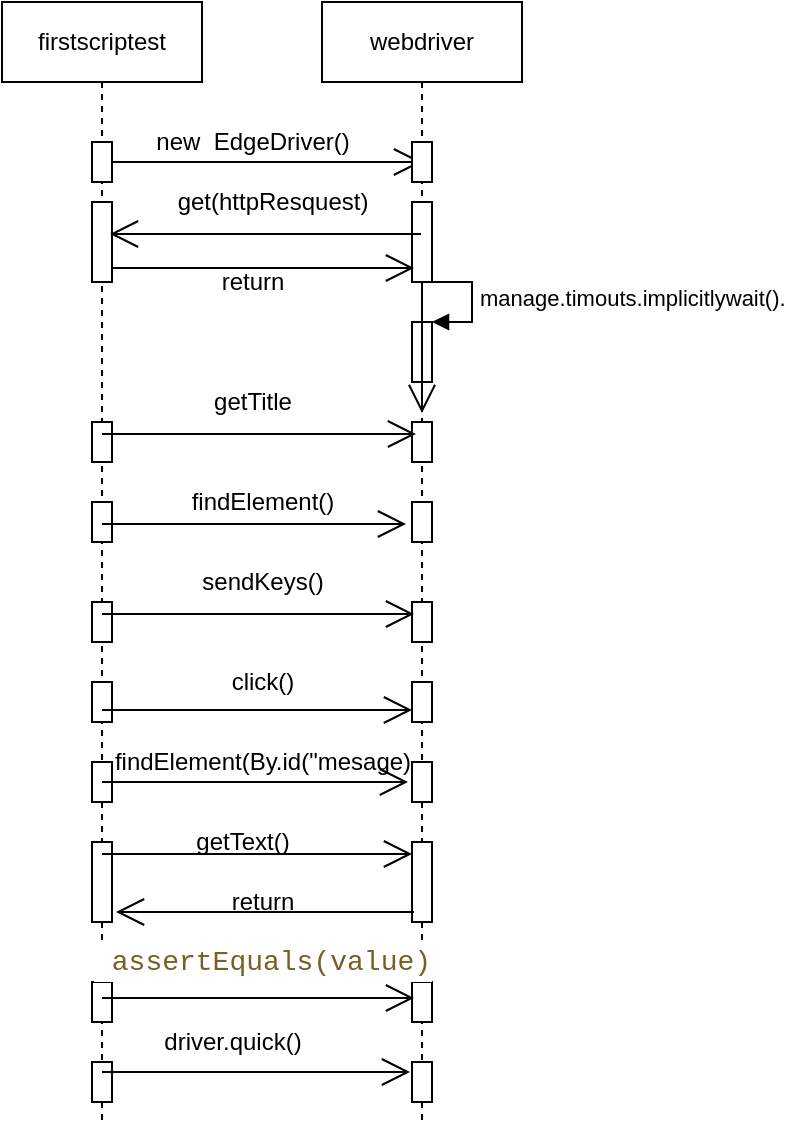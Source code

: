 <mxfile version="13.9.9" type="device" pages="4"><diagram id="E6T7-AyyVqATTH_eDgU2" name="Page-2"><mxGraphModel dx="1092" dy="534" grid="1" gridSize="10" guides="1" tooltips="1" connect="1" arrows="1" fold="1" page="1" pageScale="1" pageWidth="850" pageHeight="1100" math="0" shadow="0"><root><mxCell id="i8HCk7dz8yYNNvn3DBoN-0"/><mxCell id="i8HCk7dz8yYNNvn3DBoN-1" parent="i8HCk7dz8yYNNvn3DBoN-0"/><mxCell id="i8HCk7dz8yYNNvn3DBoN-3" value="firstscriptest" style="shape=umlLifeline;perimeter=lifelinePerimeter;whiteSpace=wrap;html=1;container=1;collapsible=0;recursiveResize=0;outlineConnect=0;" parent="i8HCk7dz8yYNNvn3DBoN-1" vertex="1"><mxGeometry x="40" y="80" width="100" height="560" as="geometry"/></mxCell><mxCell id="i8HCk7dz8yYNNvn3DBoN-5" value="" style="endArrow=open;endFill=1;endSize=12;html=1;" parent="i8HCk7dz8yYNNvn3DBoN-3" source="i8HCk7dz8yYNNvn3DBoN-11" edge="1"><mxGeometry width="160" relative="1" as="geometry"><mxPoint x="50" y="80" as="sourcePoint"/><mxPoint x="210" y="80" as="targetPoint"/></mxGeometry></mxCell><mxCell id="i8HCk7dz8yYNNvn3DBoN-8" value="" style="html=1;points=[];perimeter=orthogonalPerimeter;" parent="i8HCk7dz8yYNNvn3DBoN-3" vertex="1"><mxGeometry x="45" y="100" width="10" height="40" as="geometry"/></mxCell><mxCell id="i8HCk7dz8yYNNvn3DBoN-11" value="" style="html=1;points=[];perimeter=orthogonalPerimeter;" parent="i8HCk7dz8yYNNvn3DBoN-3" vertex="1"><mxGeometry x="45" y="70" width="10" height="20" as="geometry"/></mxCell><mxCell id="i8HCk7dz8yYNNvn3DBoN-16" value="" style="html=1;points=[];perimeter=orthogonalPerimeter;" parent="i8HCk7dz8yYNNvn3DBoN-3" vertex="1"><mxGeometry x="45" y="210" width="10" height="20" as="geometry"/></mxCell><mxCell id="i8HCk7dz8yYNNvn3DBoN-24" value="" style="html=1;points=[];perimeter=orthogonalPerimeter;" parent="i8HCk7dz8yYNNvn3DBoN-3" vertex="1"><mxGeometry x="45" y="250" width="10" height="20" as="geometry"/></mxCell><mxCell id="i8HCk7dz8yYNNvn3DBoN-27" value="" style="html=1;points=[];perimeter=orthogonalPerimeter;" parent="i8HCk7dz8yYNNvn3DBoN-3" vertex="1"><mxGeometry x="45" y="300" width="10" height="20" as="geometry"/></mxCell><mxCell id="i8HCk7dz8yYNNvn3DBoN-32" value="" style="html=1;points=[];perimeter=orthogonalPerimeter;" parent="i8HCk7dz8yYNNvn3DBoN-3" vertex="1"><mxGeometry x="45" y="340" width="10" height="20" as="geometry"/></mxCell><mxCell id="i8HCk7dz8yYNNvn3DBoN-34" value="" style="html=1;points=[];perimeter=orthogonalPerimeter;" parent="i8HCk7dz8yYNNvn3DBoN-3" vertex="1"><mxGeometry x="45" y="380" width="10" height="20" as="geometry"/></mxCell><mxCell id="i8HCk7dz8yYNNvn3DBoN-40" value="" style="html=1;points=[];perimeter=orthogonalPerimeter;" parent="i8HCk7dz8yYNNvn3DBoN-3" vertex="1"><mxGeometry x="45" y="420" width="10" height="40" as="geometry"/></mxCell><mxCell id="i8HCk7dz8yYNNvn3DBoN-42" value="" style="html=1;points=[];perimeter=orthogonalPerimeter;" parent="i8HCk7dz8yYNNvn3DBoN-3" vertex="1"><mxGeometry x="45" y="490" width="10" height="20" as="geometry"/></mxCell><mxCell id="i8HCk7dz8yYNNvn3DBoN-44" value="" style="html=1;points=[];perimeter=orthogonalPerimeter;" parent="i8HCk7dz8yYNNvn3DBoN-3" vertex="1"><mxGeometry x="45" y="530" width="10" height="20" as="geometry"/></mxCell><mxCell id="i8HCk7dz8yYNNvn3DBoN-4" value="webdriver" style="shape=umlLifeline;perimeter=lifelinePerimeter;whiteSpace=wrap;html=1;container=1;collapsible=0;recursiveResize=0;outlineConnect=0;" parent="i8HCk7dz8yYNNvn3DBoN-1" vertex="1"><mxGeometry x="200" y="80" width="100" height="560" as="geometry"/></mxCell><mxCell id="i8HCk7dz8yYNNvn3DBoN-17" value="" style="html=1;points=[];perimeter=orthogonalPerimeter;" parent="i8HCk7dz8yYNNvn3DBoN-4" vertex="1"><mxGeometry x="45" y="210" width="10" height="20" as="geometry"/></mxCell><mxCell id="i8HCk7dz8yYNNvn3DBoN-20" value="" style="html=1;points=[];perimeter=orthogonalPerimeter;" parent="i8HCk7dz8yYNNvn3DBoN-4" vertex="1"><mxGeometry x="45" y="70" width="10" height="20" as="geometry"/></mxCell><mxCell id="i8HCk7dz8yYNNvn3DBoN-21" value="" style="html=1;points=[];perimeter=orthogonalPerimeter;" parent="i8HCk7dz8yYNNvn3DBoN-4" vertex="1"><mxGeometry x="45" y="160" width="10" height="30" as="geometry"/></mxCell><mxCell id="i8HCk7dz8yYNNvn3DBoN-22" value="manage.timouts.implicitlywait()." style="edgeStyle=orthogonalEdgeStyle;html=1;align=left;spacingLeft=2;endArrow=block;rounded=0;entryX=1;entryY=0;" parent="i8HCk7dz8yYNNvn3DBoN-4" target="i8HCk7dz8yYNNvn3DBoN-21" edge="1"><mxGeometry relative="1" as="geometry"><mxPoint x="50" y="140" as="sourcePoint"/><Array as="points"><mxPoint x="75" y="140"/></Array></mxGeometry></mxCell><mxCell id="i8HCk7dz8yYNNvn3DBoN-23" value="" style="html=1;points=[];perimeter=orthogonalPerimeter;" parent="i8HCk7dz8yYNNvn3DBoN-4" vertex="1"><mxGeometry x="45" y="250" width="10" height="20" as="geometry"/></mxCell><mxCell id="i8HCk7dz8yYNNvn3DBoN-29" value="" style="html=1;points=[];perimeter=orthogonalPerimeter;" parent="i8HCk7dz8yYNNvn3DBoN-4" vertex="1"><mxGeometry x="45" y="300" width="10" height="20" as="geometry"/></mxCell><mxCell id="i8HCk7dz8yYNNvn3DBoN-33" value="" style="html=1;points=[];perimeter=orthogonalPerimeter;" parent="i8HCk7dz8yYNNvn3DBoN-4" vertex="1"><mxGeometry x="45" y="340" width="10" height="20" as="geometry"/></mxCell><mxCell id="i8HCk7dz8yYNNvn3DBoN-35" value="" style="html=1;points=[];perimeter=orthogonalPerimeter;" parent="i8HCk7dz8yYNNvn3DBoN-4" vertex="1"><mxGeometry x="45" y="380" width="10" height="20" as="geometry"/></mxCell><mxCell id="i8HCk7dz8yYNNvn3DBoN-41" value="" style="html=1;points=[];perimeter=orthogonalPerimeter;" parent="i8HCk7dz8yYNNvn3DBoN-4" vertex="1"><mxGeometry x="45" y="420" width="10" height="40" as="geometry"/></mxCell><mxCell id="i8HCk7dz8yYNNvn3DBoN-43" value="" style="html=1;points=[];perimeter=orthogonalPerimeter;" parent="i8HCk7dz8yYNNvn3DBoN-4" vertex="1"><mxGeometry x="45" y="490" width="10" height="20" as="geometry"/></mxCell><mxCell id="i8HCk7dz8yYNNvn3DBoN-45" value="" style="html=1;points=[];perimeter=orthogonalPerimeter;" parent="i8HCk7dz8yYNNvn3DBoN-4" vertex="1"><mxGeometry x="45" y="530" width="10" height="20" as="geometry"/></mxCell><mxCell id="i8HCk7dz8yYNNvn3DBoN-6" value="new&amp;nbsp; EdgeDriver()" style="text;html=1;align=center;verticalAlign=middle;resizable=0;points=[];autosize=1;" parent="i8HCk7dz8yYNNvn3DBoN-1" vertex="1"><mxGeometry x="110" y="140" width="110" height="20" as="geometry"/></mxCell><mxCell id="i8HCk7dz8yYNNvn3DBoN-9" value="" style="endArrow=open;endFill=1;endSize=12;html=1;entryX=0.5;entryY=0.367;entryDx=0;entryDy=0;entryPerimeter=0;" parent="i8HCk7dz8yYNNvn3DBoN-1" source="i8HCk7dz8yYNNvn3DBoN-7" target="i8HCk7dz8yYNNvn3DBoN-4" edge="1"><mxGeometry width="160" relative="1" as="geometry"><mxPoint x="90" y="160" as="sourcePoint"/><mxPoint x="250" y="160" as="targetPoint"/></mxGeometry></mxCell><mxCell id="i8HCk7dz8yYNNvn3DBoN-10" value="get(httpResquest)" style="text;html=1;align=center;verticalAlign=middle;resizable=0;points=[];autosize=1;" parent="i8HCk7dz8yYNNvn3DBoN-1" vertex="1"><mxGeometry x="120" y="170" width="110" height="20" as="geometry"/></mxCell><mxCell id="i8HCk7dz8yYNNvn3DBoN-7" value="" style="html=1;points=[];perimeter=orthogonalPerimeter;" parent="i8HCk7dz8yYNNvn3DBoN-1" vertex="1"><mxGeometry x="245" y="180" width="10" height="40" as="geometry"/></mxCell><mxCell id="i8HCk7dz8yYNNvn3DBoN-12" value="" style="endArrow=open;endFill=1;endSize=12;html=1;entryX=0.9;entryY=0.4;entryDx=0;entryDy=0;entryPerimeter=0;" parent="i8HCk7dz8yYNNvn3DBoN-1" source="i8HCk7dz8yYNNvn3DBoN-4" target="i8HCk7dz8yYNNvn3DBoN-8" edge="1"><mxGeometry width="160" relative="1" as="geometry"><mxPoint x="89.5" y="190.1" as="sourcePoint"/><mxPoint x="100" y="187" as="targetPoint"/></mxGeometry></mxCell><mxCell id="i8HCk7dz8yYNNvn3DBoN-13" value="" style="endArrow=open;endFill=1;endSize=12;html=1;entryX=0.1;entryY=0.825;entryDx=0;entryDy=0;entryPerimeter=0;" parent="i8HCk7dz8yYNNvn3DBoN-1" source="i8HCk7dz8yYNNvn3DBoN-8" target="i8HCk7dz8yYNNvn3DBoN-7" edge="1"><mxGeometry width="160" relative="1" as="geometry"><mxPoint x="130" y="240" as="sourcePoint"/><mxPoint x="290" y="240" as="targetPoint"/></mxGeometry></mxCell><mxCell id="i8HCk7dz8yYNNvn3DBoN-14" value="return" style="text;html=1;align=center;verticalAlign=middle;resizable=0;points=[];autosize=1;" parent="i8HCk7dz8yYNNvn3DBoN-1" vertex="1"><mxGeometry x="140" y="210" width="50" height="20" as="geometry"/></mxCell><mxCell id="i8HCk7dz8yYNNvn3DBoN-18" value="" style="endArrow=open;endFill=1;endSize=12;html=1;entryX=0.2;entryY=0.3;entryDx=0;entryDy=0;entryPerimeter=0;" parent="i8HCk7dz8yYNNvn3DBoN-1" source="i8HCk7dz8yYNNvn3DBoN-3" target="i8HCk7dz8yYNNvn3DBoN-17" edge="1"><mxGeometry width="160" relative="1" as="geometry"><mxPoint x="130" y="240" as="sourcePoint"/><mxPoint x="290" y="240" as="targetPoint"/></mxGeometry></mxCell><mxCell id="i8HCk7dz8yYNNvn3DBoN-19" value="getTitle" style="text;html=1;align=center;verticalAlign=middle;resizable=0;points=[];autosize=1;" parent="i8HCk7dz8yYNNvn3DBoN-1" vertex="1"><mxGeometry x="140" y="270" width="50" height="20" as="geometry"/></mxCell><mxCell id="i8HCk7dz8yYNNvn3DBoN-25" value="" style="endArrow=open;endFill=1;endSize=12;html=1;entryX=-0.3;entryY=0.55;entryDx=0;entryDy=0;entryPerimeter=0;" parent="i8HCk7dz8yYNNvn3DBoN-1" source="i8HCk7dz8yYNNvn3DBoN-3" target="i8HCk7dz8yYNNvn3DBoN-23" edge="1"><mxGeometry width="160" relative="1" as="geometry"><mxPoint x="130" y="240" as="sourcePoint"/><mxPoint x="290" y="240" as="targetPoint"/></mxGeometry></mxCell><mxCell id="i8HCk7dz8yYNNvn3DBoN-26" value="findElement()" style="text;html=1;align=center;verticalAlign=middle;resizable=0;points=[];autosize=1;" parent="i8HCk7dz8yYNNvn3DBoN-1" vertex="1"><mxGeometry x="125" y="320" width="90" height="20" as="geometry"/></mxCell><mxCell id="i8HCk7dz8yYNNvn3DBoN-30" value="" style="endArrow=open;endFill=1;endSize=12;html=1;entryX=0.1;entryY=0.3;entryDx=0;entryDy=0;entryPerimeter=0;" parent="i8HCk7dz8yYNNvn3DBoN-1" source="i8HCk7dz8yYNNvn3DBoN-3" target="i8HCk7dz8yYNNvn3DBoN-29" edge="1"><mxGeometry width="160" relative="1" as="geometry"><mxPoint x="130" y="240" as="sourcePoint"/><mxPoint x="290" y="240" as="targetPoint"/></mxGeometry></mxCell><mxCell id="i8HCk7dz8yYNNvn3DBoN-31" value="sendKeys()" style="text;html=1;align=center;verticalAlign=middle;resizable=0;points=[];autosize=1;" parent="i8HCk7dz8yYNNvn3DBoN-1" vertex="1"><mxGeometry x="130" y="360" width="80" height="20" as="geometry"/></mxCell><mxCell id="i8HCk7dz8yYNNvn3DBoN-36" value="" style="endArrow=open;endFill=1;endSize=12;html=1;entryX=0;entryY=0.7;entryDx=0;entryDy=0;entryPerimeter=0;" parent="i8HCk7dz8yYNNvn3DBoN-1" source="i8HCk7dz8yYNNvn3DBoN-3" target="i8HCk7dz8yYNNvn3DBoN-33" edge="1"><mxGeometry width="160" relative="1" as="geometry"><mxPoint x="130" y="240" as="sourcePoint"/><mxPoint x="290" y="240" as="targetPoint"/></mxGeometry></mxCell><mxCell id="i8HCk7dz8yYNNvn3DBoN-37" value="" style="endArrow=open;endFill=1;endSize=12;html=1;entryX=-0.2;entryY=0.5;entryDx=0;entryDy=0;entryPerimeter=0;" parent="i8HCk7dz8yYNNvn3DBoN-1" source="i8HCk7dz8yYNNvn3DBoN-3" target="i8HCk7dz8yYNNvn3DBoN-35" edge="1"><mxGeometry width="160" relative="1" as="geometry"><mxPoint x="130" y="240" as="sourcePoint"/><mxPoint x="290" y="240" as="targetPoint"/></mxGeometry></mxCell><mxCell id="i8HCk7dz8yYNNvn3DBoN-38" value="click()" style="text;html=1;align=center;verticalAlign=middle;resizable=0;points=[];autosize=1;" parent="i8HCk7dz8yYNNvn3DBoN-1" vertex="1"><mxGeometry x="145" y="410" width="50" height="20" as="geometry"/></mxCell><mxCell id="i8HCk7dz8yYNNvn3DBoN-39" value="findElement(By.id(&quot;mesage)" style="text;html=1;align=center;verticalAlign=middle;resizable=0;points=[];autosize=1;" parent="i8HCk7dz8yYNNvn3DBoN-1" vertex="1"><mxGeometry x="90" y="450" width="160" height="20" as="geometry"/></mxCell><mxCell id="i8HCk7dz8yYNNvn3DBoN-46" value="" style="endArrow=open;endFill=1;endSize=12;html=1;entryX=0;entryY=0.15;entryDx=0;entryDy=0;entryPerimeter=0;" parent="i8HCk7dz8yYNNvn3DBoN-1" source="i8HCk7dz8yYNNvn3DBoN-3" target="i8HCk7dz8yYNNvn3DBoN-41" edge="1"><mxGeometry width="160" relative="1" as="geometry"><mxPoint x="130" y="240" as="sourcePoint"/><mxPoint x="290" y="240" as="targetPoint"/></mxGeometry></mxCell><mxCell id="i8HCk7dz8yYNNvn3DBoN-47" value="" style="endArrow=open;endFill=1;endSize=12;html=1;entryX=0.1;entryY=0.4;entryDx=0;entryDy=0;entryPerimeter=0;" parent="i8HCk7dz8yYNNvn3DBoN-1" source="i8HCk7dz8yYNNvn3DBoN-3" target="i8HCk7dz8yYNNvn3DBoN-43" edge="1"><mxGeometry width="160" relative="1" as="geometry"><mxPoint x="130" y="240" as="sourcePoint"/><mxPoint x="290" y="240" as="targetPoint"/></mxGeometry></mxCell><mxCell id="i8HCk7dz8yYNNvn3DBoN-48" value="" style="endArrow=open;endFill=1;endSize=12;html=1;entryX=-0.1;entryY=0.25;entryDx=0;entryDy=0;entryPerimeter=0;" parent="i8HCk7dz8yYNNvn3DBoN-1" source="i8HCk7dz8yYNNvn3DBoN-3" target="i8HCk7dz8yYNNvn3DBoN-45" edge="1"><mxGeometry width="160" relative="1" as="geometry"><mxPoint x="130" y="240" as="sourcePoint"/><mxPoint x="290" y="240" as="targetPoint"/></mxGeometry></mxCell><mxCell id="i8HCk7dz8yYNNvn3DBoN-49" value="getText()" style="text;html=1;align=center;verticalAlign=middle;resizable=0;points=[];autosize=1;" parent="i8HCk7dz8yYNNvn3DBoN-1" vertex="1"><mxGeometry x="130" y="490" width="60" height="20" as="geometry"/></mxCell><mxCell id="i8HCk7dz8yYNNvn3DBoN-50" value="&lt;div style=&quot;background-color: rgb(255 , 255 , 255) ; font-family: &amp;#34;consolas&amp;#34; , &amp;#34;courier new&amp;#34; , monospace ; font-size: 14px ; line-height: 19px&quot;&gt;&amp;nbsp;&lt;span style=&quot;color: #795e26&quot;&gt;assertEquals(value)&lt;/span&gt;&lt;/div&gt;" style="text;html=1;align=center;verticalAlign=middle;resizable=0;points=[];autosize=1;" parent="i8HCk7dz8yYNNvn3DBoN-1" vertex="1"><mxGeometry x="85" y="550" width="170" height="20" as="geometry"/></mxCell><mxCell id="i8HCk7dz8yYNNvn3DBoN-51" value="driver.quick()" style="text;html=1;align=center;verticalAlign=middle;resizable=0;points=[];autosize=1;" parent="i8HCk7dz8yYNNvn3DBoN-1" vertex="1"><mxGeometry x="115" y="590" width="80" height="20" as="geometry"/></mxCell><mxCell id="i8HCk7dz8yYNNvn3DBoN-52" value="" style="endArrow=open;endFill=1;endSize=12;html=1;entryX=1.2;entryY=0.875;entryDx=0;entryDy=0;entryPerimeter=0;" parent="i8HCk7dz8yYNNvn3DBoN-1" target="i8HCk7dz8yYNNvn3DBoN-40" edge="1"><mxGeometry width="160" relative="1" as="geometry"><mxPoint x="246" y="535" as="sourcePoint"/><mxPoint x="100" y="187" as="targetPoint"/></mxGeometry></mxCell><mxCell id="i8HCk7dz8yYNNvn3DBoN-53" value="return" style="text;html=1;align=center;verticalAlign=middle;resizable=0;points=[];autosize=1;" parent="i8HCk7dz8yYNNvn3DBoN-1" vertex="1"><mxGeometry x="145" y="520" width="50" height="20" as="geometry"/></mxCell></root></mxGraphModel></diagram><diagram id="bFnfikZNh5n0T3_zE6XZ" name="Page-3"><mxGraphModel dx="1092" dy="534" grid="1" gridSize="10" guides="1" tooltips="1" connect="1" arrows="1" fold="1" page="1" pageScale="1" pageWidth="850" pageHeight="1100" math="0" shadow="0"><root><mxCell id="JnEdHSnb9Juk5xqdUzii-0"/><mxCell id="JnEdHSnb9Juk5xqdUzii-1" parent="JnEdHSnb9Juk5xqdUzii-0"/><mxCell id="JnEdHSnb9Juk5xqdUzii-2" value="Test" style="shape=umlLifeline;perimeter=lifelinePerimeter;whiteSpace=wrap;html=1;container=1;collapsible=0;recursiveResize=0;outlineConnect=0;" parent="JnEdHSnb9Juk5xqdUzii-1" vertex="1"><mxGeometry x="70" y="40" width="100" height="760" as="geometry"/></mxCell><mxCell id="JnEdHSnb9Juk5xqdUzii-6" value="" style="html=1;points=[];perimeter=orthogonalPerimeter;" parent="JnEdHSnb9Juk5xqdUzii-2" vertex="1"><mxGeometry x="45" y="60" width="10" height="20" as="geometry"/></mxCell><mxCell id="JnEdHSnb9Juk5xqdUzii-7" value="" style="endArrow=open;endFill=1;endSize=12;html=1;" parent="JnEdHSnb9Juk5xqdUzii-2" edge="1"><mxGeometry width="160" relative="1" as="geometry"><mxPoint x="60" y="70" as="sourcePoint"/><mxPoint x="220" y="70" as="targetPoint"/></mxGeometry></mxCell><mxCell id="JnEdHSnb9Juk5xqdUzii-15" value="" style="html=1;points=[];perimeter=orthogonalPerimeter;" parent="JnEdHSnb9Juk5xqdUzii-2" vertex="1"><mxGeometry x="45" y="150" width="10" height="40" as="geometry"/></mxCell><mxCell id="JnEdHSnb9Juk5xqdUzii-19" value="&#10;&#10;&lt;span style=&quot;color: rgb(0, 0, 0); font-family: helvetica; font-size: 12px; font-style: normal; font-weight: 400; letter-spacing: normal; text-align: center; text-indent: 0px; text-transform: none; word-spacing: 0px; background-color: rgb(248, 249, 250); display: inline; float: none;&quot;&gt;driver.get(&quot;url&quot;)&lt;/span&gt;&#10;&#10;" style="html=1;verticalAlign=bottom;endArrow=open;dashed=1;endSize=8;" parent="JnEdHSnb9Juk5xqdUzii-2" edge="1"><mxGeometry y="30" relative="1" as="geometry"><mxPoint x="220" y="160" as="sourcePoint"/><mxPoint x="60" y="160" as="targetPoint"/><Array as="points"/><mxPoint as="offset"/></mxGeometry></mxCell><mxCell id="JnEdHSnb9Juk5xqdUzii-29" value="" style="html=1;points=[];perimeter=orthogonalPerimeter;" parent="JnEdHSnb9Juk5xqdUzii-2" vertex="1"><mxGeometry x="45" y="250" width="10" height="20" as="geometry"/></mxCell><mxCell id="JnEdHSnb9Juk5xqdUzii-31" value="" style="endArrow=open;endFill=1;endSize=12;html=1;entryX=0.5;entryY=0.5;entryDx=0;entryDy=0;entryPerimeter=0;" parent="JnEdHSnb9Juk5xqdUzii-2" target="JnEdHSnb9Juk5xqdUzii-30" edge="1"><mxGeometry width="160" relative="1" as="geometry"><mxPoint x="60" y="260" as="sourcePoint"/><mxPoint x="220" y="260" as="targetPoint"/></mxGeometry></mxCell><mxCell id="JnEdHSnb9Juk5xqdUzii-32" value="findElement()" style="edgeLabel;html=1;align=center;verticalAlign=middle;resizable=0;points=[];" parent="JnEdHSnb9Juk5xqdUzii-31" vertex="1" connectable="0"><mxGeometry x="-0.141" y="3" relative="1" as="geometry"><mxPoint as="offset"/></mxGeometry></mxCell><mxCell id="JnEdHSnb9Juk5xqdUzii-41" value="" style="html=1;points=[];perimeter=orthogonalPerimeter;" parent="JnEdHSnb9Juk5xqdUzii-2" vertex="1"><mxGeometry x="45" y="340" width="10" height="20" as="geometry"/></mxCell><mxCell id="JnEdHSnb9Juk5xqdUzii-43" value="" style="endArrow=open;endFill=1;endSize=12;html=1;entryX=0.1;entryY=0.4;entryDx=0;entryDy=0;entryPerimeter=0;" parent="JnEdHSnb9Juk5xqdUzii-2" target="JnEdHSnb9Juk5xqdUzii-42" edge="1"><mxGeometry width="160" relative="1" as="geometry"><mxPoint x="60" y="350" as="sourcePoint"/><mxPoint x="220" y="350" as="targetPoint"/></mxGeometry></mxCell><mxCell id="JnEdHSnb9Juk5xqdUzii-67" value="" style="html=1;points=[];perimeter=orthogonalPerimeter;" parent="JnEdHSnb9Juk5xqdUzii-2" vertex="1"><mxGeometry x="45" y="580" width="10" height="20" as="geometry"/></mxCell><mxCell id="JnEdHSnb9Juk5xqdUzii-68" value="" style="endArrow=open;endFill=1;endSize=12;html=1;entryX=0.1;entryY=0.4;entryDx=0;entryDy=0;entryPerimeter=0;" parent="JnEdHSnb9Juk5xqdUzii-2" target="JnEdHSnb9Juk5xqdUzii-69" edge="1"><mxGeometry width="160" relative="1" as="geometry"><mxPoint x="60" y="588" as="sourcePoint"/><mxPoint x="150" y="550" as="targetPoint"/></mxGeometry></mxCell><mxCell id="JnEdHSnb9Juk5xqdUzii-69" value="" style="html=1;points=[];perimeter=orthogonalPerimeter;" parent="JnEdHSnb9Juk5xqdUzii-2" vertex="1"><mxGeometry x="225" y="580" width="10" height="20" as="geometry"/></mxCell><mxCell id="JnEdHSnb9Juk5xqdUzii-3" value="webdriver" style="shape=umlLifeline;perimeter=lifelinePerimeter;whiteSpace=wrap;html=1;container=1;collapsible=0;recursiveResize=0;outlineConnect=0;" parent="JnEdHSnb9Juk5xqdUzii-1" vertex="1"><mxGeometry x="250" y="40" width="100" height="760" as="geometry"/></mxCell><mxCell id="JnEdHSnb9Juk5xqdUzii-9" value="" style="html=1;points=[];perimeter=orthogonalPerimeter;" parent="JnEdHSnb9Juk5xqdUzii-3" vertex="1"><mxGeometry x="45" y="90" width="10" height="40" as="geometry"/></mxCell><mxCell id="JnEdHSnb9Juk5xqdUzii-11" value="" style="endArrow=open;endFill=1;endSize=12;html=1;" parent="JnEdHSnb9Juk5xqdUzii-3" target="JnEdHSnb9Juk5xqdUzii-10" edge="1"><mxGeometry width="160" relative="1" as="geometry"><mxPoint x="60" y="100" as="sourcePoint"/><mxPoint x="220" y="100" as="targetPoint"/></mxGeometry></mxCell><mxCell id="JnEdHSnb9Juk5xqdUzii-13" value="return" style="html=1;verticalAlign=bottom;endArrow=open;dashed=1;endSize=8;" parent="JnEdHSnb9Juk5xqdUzii-3" source="JnEdHSnb9Juk5xqdUzii-4" edge="1"><mxGeometry relative="1" as="geometry"><mxPoint x="140" y="120" as="sourcePoint"/><mxPoint x="60" y="120" as="targetPoint"/></mxGeometry></mxCell><mxCell id="JnEdHSnb9Juk5xqdUzii-14" value="" style="html=1;points=[];perimeter=orthogonalPerimeter;" parent="JnEdHSnb9Juk5xqdUzii-3" vertex="1"><mxGeometry x="45" y="150" width="10" height="40" as="geometry"/></mxCell><mxCell id="JnEdHSnb9Juk5xqdUzii-22" value="" style="html=1;points=[];perimeter=orthogonalPerimeter;" parent="JnEdHSnb9Juk5xqdUzii-3" vertex="1"><mxGeometry x="45" y="200" width="10" height="40" as="geometry"/></mxCell><mxCell id="JnEdHSnb9Juk5xqdUzii-24" value="" style="endArrow=open;endFill=1;endSize=12;html=1;" parent="JnEdHSnb9Juk5xqdUzii-3" target="JnEdHSnb9Juk5xqdUzii-23" edge="1"><mxGeometry width="160" relative="1" as="geometry"><mxPoint x="60" y="210" as="sourcePoint"/><mxPoint x="220" y="210" as="targetPoint"/></mxGeometry></mxCell><mxCell id="JnEdHSnb9Juk5xqdUzii-30" value="" style="html=1;points=[];perimeter=orthogonalPerimeter;" parent="JnEdHSnb9Juk5xqdUzii-3" vertex="1"><mxGeometry x="45" y="250" width="10" height="20" as="geometry"/></mxCell><mxCell id="JnEdHSnb9Juk5xqdUzii-33" value="" style="html=1;points=[];perimeter=orthogonalPerimeter;" parent="JnEdHSnb9Juk5xqdUzii-3" vertex="1"><mxGeometry x="45" y="280" width="10" height="40" as="geometry"/></mxCell><mxCell id="JnEdHSnb9Juk5xqdUzii-35" value="" style="endArrow=open;endFill=1;endSize=12;html=1;" parent="JnEdHSnb9Juk5xqdUzii-3" edge="1"><mxGeometry width="160" relative="1" as="geometry"><mxPoint x="60.25" y="290" as="sourcePoint"/><mxPoint x="239.75" y="290" as="targetPoint"/></mxGeometry></mxCell><mxCell id="JnEdHSnb9Juk5xqdUzii-40" value="return" style="html=1;verticalAlign=bottom;endArrow=open;dashed=1;endSize=8;" parent="JnEdHSnb9Juk5xqdUzii-3" source="JnEdHSnb9Juk5xqdUzii-4" edge="1"><mxGeometry relative="1" as="geometry"><mxPoint x="140" y="310" as="sourcePoint"/><mxPoint x="60" y="310" as="targetPoint"/></mxGeometry></mxCell><mxCell id="JnEdHSnb9Juk5xqdUzii-42" value="" style="html=1;points=[];perimeter=orthogonalPerimeter;" parent="JnEdHSnb9Juk5xqdUzii-3" vertex="1"><mxGeometry x="45" y="340" width="10" height="20" as="geometry"/></mxCell><mxCell id="JnEdHSnb9Juk5xqdUzii-45" value="" style="html=1;points=[];perimeter=orthogonalPerimeter;" parent="JnEdHSnb9Juk5xqdUzii-3" vertex="1"><mxGeometry x="45" y="370" width="10" height="20" as="geometry"/></mxCell><mxCell id="JnEdHSnb9Juk5xqdUzii-47" value="" style="endArrow=open;endFill=1;endSize=12;html=1;entryX=0.1;entryY=0.4;entryDx=0;entryDy=0;entryPerimeter=0;" parent="JnEdHSnb9Juk5xqdUzii-3" target="JnEdHSnb9Juk5xqdUzii-46" edge="1"><mxGeometry width="160" relative="1" as="geometry"><mxPoint x="60" y="380" as="sourcePoint"/><mxPoint x="220" y="380" as="targetPoint"/></mxGeometry></mxCell><mxCell id="JnEdHSnb9Juk5xqdUzii-62" value="" style="html=1;points=[];perimeter=orthogonalPerimeter;" parent="JnEdHSnb9Juk5xqdUzii-3" vertex="1"><mxGeometry x="45" y="530" width="10" height="40" as="geometry"/></mxCell><mxCell id="JnEdHSnb9Juk5xqdUzii-63" value="" style="endArrow=open;endFill=1;endSize=12;html=1;" parent="JnEdHSnb9Juk5xqdUzii-3" edge="1"><mxGeometry width="160" relative="1" as="geometry"><mxPoint x="60.25" y="540" as="sourcePoint"/><mxPoint x="239.75" y="540" as="targetPoint"/></mxGeometry></mxCell><mxCell id="JnEdHSnb9Juk5xqdUzii-64" value="return" style="html=1;verticalAlign=bottom;endArrow=open;dashed=1;endSize=8;" parent="JnEdHSnb9Juk5xqdUzii-3" edge="1"><mxGeometry relative="1" as="geometry"><mxPoint x="239.5" y="560" as="sourcePoint"/><mxPoint x="60" y="560" as="targetPoint"/></mxGeometry></mxCell><mxCell id="JnEdHSnb9Juk5xqdUzii-65" value="" style="html=1;points=[];perimeter=orthogonalPerimeter;" parent="JnEdHSnb9Juk5xqdUzii-3" vertex="1"><mxGeometry x="235" y="530" width="10" height="40" as="geometry"/></mxCell><mxCell id="JnEdHSnb9Juk5xqdUzii-4" value="Brownser" style="shape=umlLifeline;perimeter=lifelinePerimeter;whiteSpace=wrap;html=1;container=1;collapsible=0;recursiveResize=0;outlineConnect=0;" parent="JnEdHSnb9Juk5xqdUzii-1" vertex="1"><mxGeometry x="440" y="40" width="100" height="760" as="geometry"/></mxCell><mxCell id="JnEdHSnb9Juk5xqdUzii-10" value="" style="html=1;points=[];perimeter=orthogonalPerimeter;" parent="JnEdHSnb9Juk5xqdUzii-4" vertex="1"><mxGeometry x="45" y="90" width="10" height="40" as="geometry"/></mxCell><mxCell id="JnEdHSnb9Juk5xqdUzii-23" value="" style="html=1;points=[];perimeter=orthogonalPerimeter;" parent="JnEdHSnb9Juk5xqdUzii-4" vertex="1"><mxGeometry x="45" y="200" width="10" height="40" as="geometry"/></mxCell><mxCell id="JnEdHSnb9Juk5xqdUzii-34" value="" style="html=1;points=[];perimeter=orthogonalPerimeter;" parent="JnEdHSnb9Juk5xqdUzii-4" vertex="1"><mxGeometry x="45" y="280" width="10" height="40" as="geometry"/></mxCell><mxCell id="JnEdHSnb9Juk5xqdUzii-46" value="" style="html=1;points=[];perimeter=orthogonalPerimeter;" parent="JnEdHSnb9Juk5xqdUzii-4" vertex="1"><mxGeometry x="45" y="370" width="10" height="20" as="geometry"/></mxCell><mxCell id="JnEdHSnb9Juk5xqdUzii-5" value="" style="html=1;points=[];perimeter=orthogonalPerimeter;" parent="JnEdHSnb9Juk5xqdUzii-1" vertex="1"><mxGeometry x="295" y="100" width="10" height="20" as="geometry"/></mxCell><mxCell id="JnEdHSnb9Juk5xqdUzii-8" value="new chromedriver()" style="text;html=1;align=center;verticalAlign=middle;resizable=0;points=[];autosize=1;" parent="JnEdHSnb9Juk5xqdUzii-1" vertex="1"><mxGeometry x="140" y="90" width="120" height="20" as="geometry"/></mxCell><mxCell id="JnEdHSnb9Juk5xqdUzii-12" value="Khởi động chrome" style="text;html=1;align=center;verticalAlign=middle;resizable=0;points=[];autosize=1;" parent="JnEdHSnb9Juk5xqdUzii-1" vertex="1"><mxGeometry x="335" y="120" width="110" height="20" as="geometry"/></mxCell><mxCell id="JnEdHSnb9Juk5xqdUzii-17" value="" style="endArrow=open;endFill=1;endSize=12;html=1;exitX=1.1;exitY=0.8;exitDx=0;exitDy=0;exitPerimeter=0;" parent="JnEdHSnb9Juk5xqdUzii-1" source="JnEdHSnb9Juk5xqdUzii-15" target="JnEdHSnb9Juk5xqdUzii-3" edge="1"><mxGeometry width="160" relative="1" as="geometry"><mxPoint x="290" y="200" as="sourcePoint"/><mxPoint x="280" y="420" as="targetPoint"/></mxGeometry></mxCell><mxCell id="JnEdHSnb9Juk5xqdUzii-21" value="url" style="edgeLabel;html=1;align=center;verticalAlign=middle;resizable=0;points=[];" parent="JnEdHSnb9Juk5xqdUzii-17" vertex="1" connectable="0"><mxGeometry x="-0.228" y="2" relative="1" as="geometry"><mxPoint as="offset"/></mxGeometry></mxCell><mxCell id="JnEdHSnb9Juk5xqdUzii-25" value="điền url và nhấn tìm kiếm" style="text;html=1;align=center;verticalAlign=middle;resizable=0;points=[];autosize=1;" parent="JnEdHSnb9Juk5xqdUzii-1" vertex="1"><mxGeometry x="325" y="230" width="150" height="20" as="geometry"/></mxCell><mxCell id="JnEdHSnb9Juk5xqdUzii-28" value="return" style="html=1;verticalAlign=bottom;endArrow=open;dashed=1;endSize=8;entryX=1.2;entryY=0.75;entryDx=0;entryDy=0;entryPerimeter=0;" parent="JnEdHSnb9Juk5xqdUzii-1" source="JnEdHSnb9Juk5xqdUzii-4" target="JnEdHSnb9Juk5xqdUzii-22" edge="1"><mxGeometry relative="1" as="geometry"><mxPoint x="390" y="270" as="sourcePoint"/><mxPoint x="310" y="270" as="targetPoint"/></mxGeometry></mxCell><mxCell id="JnEdHSnb9Juk5xqdUzii-38" value="tìm&amp;nbsp; phần tử được chỉ định&amp;nbsp;" style="text;html=1;align=center;verticalAlign=middle;resizable=0;points=[];autosize=1;" parent="JnEdHSnb9Juk5xqdUzii-1" vertex="1"><mxGeometry x="310" y="310" width="160" height="20" as="geometry"/></mxCell><mxCell id="JnEdHSnb9Juk5xqdUzii-44" value="sendKeys(value)" style="text;html=1;align=center;verticalAlign=middle;resizable=0;points=[];autosize=1;" parent="JnEdHSnb9Juk5xqdUzii-1" vertex="1"><mxGeometry x="150" y="370" width="100" height="20" as="geometry"/></mxCell><mxCell id="JnEdHSnb9Juk5xqdUzii-48" value="tuyền giá trị trong sendkeys vào search" style="text;html=1;align=center;verticalAlign=middle;resizable=0;points=[];autosize=1;" parent="JnEdHSnb9Juk5xqdUzii-1" vertex="1"><mxGeometry x="280" y="400" width="220" height="20" as="geometry"/></mxCell><mxCell id="JnEdHSnb9Juk5xqdUzii-49" value="" style="html=1;points=[];perimeter=orthogonalPerimeter;" parent="JnEdHSnb9Juk5xqdUzii-1" vertex="1"><mxGeometry x="115" y="440" width="10" height="20" as="geometry"/></mxCell><mxCell id="JnEdHSnb9Juk5xqdUzii-50" value="" style="endArrow=open;endFill=1;endSize=12;html=1;entryX=0.1;entryY=0.4;entryDx=0;entryDy=0;entryPerimeter=0;" parent="JnEdHSnb9Juk5xqdUzii-1" target="JnEdHSnb9Juk5xqdUzii-51" edge="1"><mxGeometry width="160" relative="1" as="geometry"><mxPoint x="130" y="450" as="sourcePoint"/><mxPoint x="220" y="410" as="targetPoint"/></mxGeometry></mxCell><mxCell id="JnEdHSnb9Juk5xqdUzii-51" value="" style="html=1;points=[];perimeter=orthogonalPerimeter;" parent="JnEdHSnb9Juk5xqdUzii-1" vertex="1"><mxGeometry x="295" y="440" width="10" height="20" as="geometry"/></mxCell><mxCell id="JnEdHSnb9Juk5xqdUzii-52" value="click()" style="text;html=1;align=center;verticalAlign=middle;resizable=0;points=[];autosize=1;" parent="JnEdHSnb9Juk5xqdUzii-1" vertex="1"><mxGeometry x="175" y="430" width="50" height="20" as="geometry"/></mxCell><mxCell id="JnEdHSnb9Juk5xqdUzii-53" value="" style="html=1;points=[];perimeter=orthogonalPerimeter;" parent="JnEdHSnb9Juk5xqdUzii-1" vertex="1"><mxGeometry x="295" y="480" width="10" height="40" as="geometry"/></mxCell><mxCell id="JnEdHSnb9Juk5xqdUzii-54" value="" style="endArrow=open;endFill=1;endSize=12;html=1;" parent="JnEdHSnb9Juk5xqdUzii-1" edge="1"><mxGeometry width="160" relative="1" as="geometry"><mxPoint x="310.25" y="490" as="sourcePoint"/><mxPoint x="489.75" y="490" as="targetPoint"/></mxGeometry></mxCell><mxCell id="JnEdHSnb9Juk5xqdUzii-55" value="return" style="html=1;verticalAlign=bottom;endArrow=open;dashed=1;endSize=8;" parent="JnEdHSnb9Juk5xqdUzii-1" edge="1"><mxGeometry relative="1" as="geometry"><mxPoint x="489.5" y="510" as="sourcePoint"/><mxPoint x="310" y="510" as="targetPoint"/></mxGeometry></mxCell><mxCell id="JnEdHSnb9Juk5xqdUzii-56" value="" style="html=1;points=[];perimeter=orthogonalPerimeter;" parent="JnEdHSnb9Juk5xqdUzii-1" vertex="1"><mxGeometry x="485" y="480" width="10" height="40" as="geometry"/></mxCell><mxCell id="JnEdHSnb9Juk5xqdUzii-57" value="thực hiện submit" style="text;html=1;align=center;verticalAlign=middle;resizable=0;points=[];autosize=1;" parent="JnEdHSnb9Juk5xqdUzii-1" vertex="1"><mxGeometry x="340" y="470" width="100" height="20" as="geometry"/></mxCell><mxCell id="JnEdHSnb9Juk5xqdUzii-58" value="" style="html=1;points=[];perimeter=orthogonalPerimeter;" parent="JnEdHSnb9Juk5xqdUzii-1" vertex="1"><mxGeometry x="115" y="540" width="10" height="20" as="geometry"/></mxCell><mxCell id="JnEdHSnb9Juk5xqdUzii-59" value="" style="endArrow=open;endFill=1;endSize=12;html=1;entryX=0.5;entryY=0.5;entryDx=0;entryDy=0;entryPerimeter=0;" parent="JnEdHSnb9Juk5xqdUzii-1" target="JnEdHSnb9Juk5xqdUzii-61" edge="1"><mxGeometry width="160" relative="1" as="geometry"><mxPoint x="130" y="550" as="sourcePoint"/><mxPoint x="220" y="510" as="targetPoint"/></mxGeometry></mxCell><mxCell id="JnEdHSnb9Juk5xqdUzii-60" value="findElement()" style="edgeLabel;html=1;align=center;verticalAlign=middle;resizable=0;points=[];" parent="JnEdHSnb9Juk5xqdUzii-59" vertex="1" connectable="0"><mxGeometry x="-0.141" y="3" relative="1" as="geometry"><mxPoint as="offset"/></mxGeometry></mxCell><mxCell id="JnEdHSnb9Juk5xqdUzii-61" value="" style="html=1;points=[];perimeter=orthogonalPerimeter;" parent="JnEdHSnb9Juk5xqdUzii-1" vertex="1"><mxGeometry x="295" y="540" width="10" height="20" as="geometry"/></mxCell><mxCell id="JnEdHSnb9Juk5xqdUzii-66" value="tìm kiếm phần tử chỉ định" style="text;html=1;align=center;verticalAlign=middle;resizable=0;points=[];autosize=1;" parent="JnEdHSnb9Juk5xqdUzii-1" vertex="1"><mxGeometry x="315" y="560" width="150" height="20" as="geometry"/></mxCell><mxCell id="JnEdHSnb9Juk5xqdUzii-70" value="click()" style="text;html=1;align=center;verticalAlign=middle;resizable=0;points=[];autosize=1;" parent="JnEdHSnb9Juk5xqdUzii-1" vertex="1"><mxGeometry x="175" y="610" width="50" height="20" as="geometry"/></mxCell><mxCell id="JnEdHSnb9Juk5xqdUzii-71" value="" style="html=1;points=[];perimeter=orthogonalPerimeter;" parent="JnEdHSnb9Juk5xqdUzii-1" vertex="1"><mxGeometry x="295" y="660" width="10" height="40" as="geometry"/></mxCell><mxCell id="JnEdHSnb9Juk5xqdUzii-72" value="" style="endArrow=open;endFill=1;endSize=12;html=1;" parent="JnEdHSnb9Juk5xqdUzii-1" edge="1"><mxGeometry width="160" relative="1" as="geometry"><mxPoint x="310.25" y="670" as="sourcePoint"/><mxPoint x="489.75" y="670" as="targetPoint"/></mxGeometry></mxCell><mxCell id="JnEdHSnb9Juk5xqdUzii-73" value="return" style="html=1;verticalAlign=bottom;endArrow=open;dashed=1;endSize=8;" parent="JnEdHSnb9Juk5xqdUzii-1" edge="1"><mxGeometry relative="1" as="geometry"><mxPoint x="489.5" y="690" as="sourcePoint"/><mxPoint x="310" y="690" as="targetPoint"/></mxGeometry></mxCell><mxCell id="JnEdHSnb9Juk5xqdUzii-74" value="" style="html=1;points=[];perimeter=orthogonalPerimeter;" parent="JnEdHSnb9Juk5xqdUzii-1" vertex="1"><mxGeometry x="485" y="660" width="10" height="40" as="geometry"/></mxCell><mxCell id="JnEdHSnb9Juk5xqdUzii-75" value="thực hiện click vào phần tử đó" style="text;html=1;align=center;verticalAlign=middle;resizable=0;points=[];autosize=1;" parent="JnEdHSnb9Juk5xqdUzii-1" vertex="1"><mxGeometry x="305" y="650" width="180" height="20" as="geometry"/></mxCell><mxCell id="JnEdHSnb9Juk5xqdUzii-76" value="" style="html=1;points=[];perimeter=orthogonalPerimeter;" parent="JnEdHSnb9Juk5xqdUzii-1" vertex="1"><mxGeometry x="115" y="710" width="10" height="20" as="geometry"/></mxCell><mxCell id="JnEdHSnb9Juk5xqdUzii-77" value="" style="endArrow=open;endFill=1;endSize=12;html=1;entryX=0.1;entryY=0.4;entryDx=0;entryDy=0;entryPerimeter=0;" parent="JnEdHSnb9Juk5xqdUzii-1" target="JnEdHSnb9Juk5xqdUzii-78" edge="1"><mxGeometry width="160" relative="1" as="geometry"><mxPoint x="130" y="718" as="sourcePoint"/><mxPoint x="150" y="640" as="targetPoint"/></mxGeometry></mxCell><mxCell id="JnEdHSnb9Juk5xqdUzii-78" value="" style="html=1;points=[];perimeter=orthogonalPerimeter;" parent="JnEdHSnb9Juk5xqdUzii-1" vertex="1"><mxGeometry x="295" y="710" width="10" height="20" as="geometry"/></mxCell><mxCell id="JnEdHSnb9Juk5xqdUzii-79" value="quit()" style="text;html=1;align=center;verticalAlign=middle;resizable=0;points=[];autosize=1;" parent="JnEdHSnb9Juk5xqdUzii-1" vertex="1"><mxGeometry x="180" y="700" width="40" height="20" as="geometry"/></mxCell><mxCell id="JnEdHSnb9Juk5xqdUzii-80" value="" style="html=1;points=[];perimeter=orthogonalPerimeter;" parent="JnEdHSnb9Juk5xqdUzii-1" vertex="1"><mxGeometry x="295" y="750" width="10" height="20" as="geometry"/></mxCell><mxCell id="JnEdHSnb9Juk5xqdUzii-81" value="" style="endArrow=open;endFill=1;endSize=12;html=1;entryX=0.1;entryY=0.4;entryDx=0;entryDy=0;entryPerimeter=0;" parent="JnEdHSnb9Juk5xqdUzii-1" target="JnEdHSnb9Juk5xqdUzii-82" edge="1"><mxGeometry width="160" relative="1" as="geometry"><mxPoint x="310" y="758" as="sourcePoint"/><mxPoint x="330" y="680" as="targetPoint"/></mxGeometry></mxCell><mxCell id="JnEdHSnb9Juk5xqdUzii-82" value="" style="html=1;points=[];perimeter=orthogonalPerimeter;" parent="JnEdHSnb9Juk5xqdUzii-1" vertex="1"><mxGeometry x="485" y="750" width="10" height="20" as="geometry"/></mxCell><mxCell id="JnEdHSnb9Juk5xqdUzii-83" value="Đóng trình duyệt." style="text;html=1;align=center;verticalAlign=middle;resizable=0;points=[];autosize=1;" parent="JnEdHSnb9Juk5xqdUzii-1" vertex="1"><mxGeometry x="325" y="740" width="110" height="20" as="geometry"/></mxCell></root></mxGraphModel></diagram><diagram id="9MQtdnDhS1emmT71hQJ3" name="Page-4"><mxGraphModel dx="1092" dy="534" grid="1" gridSize="10" guides="1" tooltips="1" connect="1" arrows="1" fold="1" page="1" pageScale="1" pageWidth="850" pageHeight="1100" math="0" shadow="0"><root><mxCell id="Qhw6ameFhEBwd6pVj_sN-0"/><mxCell id="Qhw6ameFhEBwd6pVj_sN-1" parent="Qhw6ameFhEBwd6pVj_sN-0"/><mxCell id="MuZiFpPQAQjacS2ZLjWv-0" value="Test" style="shape=umlLifeline;perimeter=lifelinePerimeter;whiteSpace=wrap;html=1;container=1;collapsible=0;recursiveResize=0;outlineConnect=0;" vertex="1" parent="Qhw6ameFhEBwd6pVj_sN-1"><mxGeometry x="70" y="40" width="100" height="450" as="geometry"/></mxCell><mxCell id="MuZiFpPQAQjacS2ZLjWv-1" value="" style="html=1;points=[];perimeter=orthogonalPerimeter;" vertex="1" parent="MuZiFpPQAQjacS2ZLjWv-0"><mxGeometry x="45" y="60" width="10" height="20" as="geometry"/></mxCell><mxCell id="MuZiFpPQAQjacS2ZLjWv-2" value="" style="endArrow=open;endFill=1;endSize=12;html=1;" edge="1" parent="MuZiFpPQAQjacS2ZLjWv-0"><mxGeometry width="160" relative="1" as="geometry"><mxPoint x="60" y="70" as="sourcePoint"/><mxPoint x="220" y="70" as="targetPoint"/></mxGeometry></mxCell><mxCell id="MuZiFpPQAQjacS2ZLjWv-3" value="" style="html=1;points=[];perimeter=orthogonalPerimeter;" vertex="1" parent="MuZiFpPQAQjacS2ZLjWv-0"><mxGeometry x="45" y="150" width="10" height="40" as="geometry"/></mxCell><mxCell id="MuZiFpPQAQjacS2ZLjWv-4" value="&#10;&#10;&lt;span style=&quot;color: rgb(0, 0, 0); font-family: helvetica; font-size: 12px; font-style: normal; font-weight: 400; letter-spacing: normal; text-align: center; text-indent: 0px; text-transform: none; word-spacing: 0px; background-color: rgb(248, 249, 250); display: inline; float: none;&quot;&gt;driver.get(&quot;url&quot;)&lt;/span&gt;&#10;&#10;" style="html=1;verticalAlign=bottom;endArrow=open;dashed=1;endSize=8;" edge="1" parent="MuZiFpPQAQjacS2ZLjWv-0"><mxGeometry y="30" relative="1" as="geometry"><mxPoint x="220" y="160" as="sourcePoint"/><mxPoint x="60" y="160" as="targetPoint"/><Array as="points"/><mxPoint as="offset"/></mxGeometry></mxCell><mxCell id="MuZiFpPQAQjacS2ZLjWv-5" value="" style="html=1;points=[];perimeter=orthogonalPerimeter;" vertex="1" parent="MuZiFpPQAQjacS2ZLjWv-0"><mxGeometry x="45" y="250" width="10" height="20" as="geometry"/></mxCell><mxCell id="MuZiFpPQAQjacS2ZLjWv-6" value="" style="endArrow=open;endFill=1;endSize=12;html=1;entryX=0.5;entryY=0.5;entryDx=0;entryDy=0;entryPerimeter=0;" edge="1" parent="MuZiFpPQAQjacS2ZLjWv-0" target="MuZiFpPQAQjacS2ZLjWv-20"><mxGeometry width="160" relative="1" as="geometry"><mxPoint x="60" y="260" as="sourcePoint"/><mxPoint x="220" y="260" as="targetPoint"/></mxGeometry></mxCell><mxCell id="MuZiFpPQAQjacS2ZLjWv-8" value="" style="html=1;points=[];perimeter=orthogonalPerimeter;" vertex="1" parent="MuZiFpPQAQjacS2ZLjWv-0"><mxGeometry x="45" y="340" width="10" height="20" as="geometry"/></mxCell><mxCell id="MuZiFpPQAQjacS2ZLjWv-9" value="" style="endArrow=open;endFill=1;endSize=12;html=1;entryX=0.1;entryY=0.4;entryDx=0;entryDy=0;entryPerimeter=0;" edge="1" parent="MuZiFpPQAQjacS2ZLjWv-0" target="MuZiFpPQAQjacS2ZLjWv-24"><mxGeometry width="160" relative="1" as="geometry"><mxPoint x="60" y="350" as="sourcePoint"/><mxPoint x="220" y="350" as="targetPoint"/></mxGeometry></mxCell><mxCell id="MuZiFpPQAQjacS2ZLjWv-13" value="webdriver" style="shape=umlLifeline;perimeter=lifelinePerimeter;whiteSpace=wrap;html=1;container=1;collapsible=0;recursiveResize=0;outlineConnect=0;" vertex="1" parent="Qhw6ameFhEBwd6pVj_sN-1"><mxGeometry x="250" y="40" width="100" height="440" as="geometry"/></mxCell><mxCell id="MuZiFpPQAQjacS2ZLjWv-14" value="" style="html=1;points=[];perimeter=orthogonalPerimeter;" vertex="1" parent="MuZiFpPQAQjacS2ZLjWv-13"><mxGeometry x="45" y="90" width="10" height="40" as="geometry"/></mxCell><mxCell id="MuZiFpPQAQjacS2ZLjWv-15" value="" style="endArrow=open;endFill=1;endSize=12;html=1;" edge="1" parent="MuZiFpPQAQjacS2ZLjWv-13" target="MuZiFpPQAQjacS2ZLjWv-31"><mxGeometry width="160" relative="1" as="geometry"><mxPoint x="60" y="100" as="sourcePoint"/><mxPoint x="220" y="100" as="targetPoint"/></mxGeometry></mxCell><mxCell id="MuZiFpPQAQjacS2ZLjWv-16" value="return" style="html=1;verticalAlign=bottom;endArrow=open;dashed=1;endSize=8;" edge="1" parent="MuZiFpPQAQjacS2ZLjWv-13"><mxGeometry relative="1" as="geometry"><mxPoint x="140" y="120" as="sourcePoint"/><mxPoint x="60" y="120" as="targetPoint"/></mxGeometry></mxCell><mxCell id="MuZiFpPQAQjacS2ZLjWv-17" value="" style="html=1;points=[];perimeter=orthogonalPerimeter;" vertex="1" parent="MuZiFpPQAQjacS2ZLjWv-13"><mxGeometry x="45" y="150" width="10" height="40" as="geometry"/></mxCell><mxCell id="MuZiFpPQAQjacS2ZLjWv-18" value="" style="html=1;points=[];perimeter=orthogonalPerimeter;" vertex="1" parent="MuZiFpPQAQjacS2ZLjWv-13"><mxGeometry x="45" y="200" width="10" height="40" as="geometry"/></mxCell><mxCell id="MuZiFpPQAQjacS2ZLjWv-19" value="" style="endArrow=open;endFill=1;endSize=12;html=1;" edge="1" parent="MuZiFpPQAQjacS2ZLjWv-13" target="MuZiFpPQAQjacS2ZLjWv-32"><mxGeometry width="160" relative="1" as="geometry"><mxPoint x="60" y="210" as="sourcePoint"/><mxPoint x="220" y="210" as="targetPoint"/></mxGeometry></mxCell><mxCell id="MuZiFpPQAQjacS2ZLjWv-20" value="" style="html=1;points=[];perimeter=orthogonalPerimeter;" vertex="1" parent="MuZiFpPQAQjacS2ZLjWv-13"><mxGeometry x="45" y="250" width="10" height="20" as="geometry"/></mxCell><mxCell id="MuZiFpPQAQjacS2ZLjWv-21" value="" style="html=1;points=[];perimeter=orthogonalPerimeter;" vertex="1" parent="MuZiFpPQAQjacS2ZLjWv-13"><mxGeometry x="45" y="280" width="10" height="40" as="geometry"/></mxCell><mxCell id="MuZiFpPQAQjacS2ZLjWv-22" value="" style="endArrow=open;endFill=1;endSize=12;html=1;" edge="1" parent="MuZiFpPQAQjacS2ZLjWv-13"><mxGeometry width="160" relative="1" as="geometry"><mxPoint x="60.25" y="290" as="sourcePoint"/><mxPoint x="239.75" y="290" as="targetPoint"/></mxGeometry></mxCell><mxCell id="MuZiFpPQAQjacS2ZLjWv-23" value="return" style="html=1;verticalAlign=bottom;endArrow=open;dashed=1;endSize=8;" edge="1" parent="MuZiFpPQAQjacS2ZLjWv-13"><mxGeometry relative="1" as="geometry"><mxPoint x="230" y="310" as="sourcePoint"/><mxPoint x="60" y="310" as="targetPoint"/></mxGeometry></mxCell><mxCell id="MuZiFpPQAQjacS2ZLjWv-24" value="" style="html=1;points=[];perimeter=orthogonalPerimeter;" vertex="1" parent="MuZiFpPQAQjacS2ZLjWv-13"><mxGeometry x="45" y="340" width="10" height="20" as="geometry"/></mxCell><mxCell id="MuZiFpPQAQjacS2ZLjWv-25" value="" style="html=1;points=[];perimeter=orthogonalPerimeter;" vertex="1" parent="MuZiFpPQAQjacS2ZLjWv-13"><mxGeometry x="45" y="370" width="10" height="20" as="geometry"/></mxCell><mxCell id="MuZiFpPQAQjacS2ZLjWv-26" value="" style="endArrow=open;endFill=1;endSize=12;html=1;entryX=0.1;entryY=0.4;entryDx=0;entryDy=0;entryPerimeter=0;" edge="1" parent="MuZiFpPQAQjacS2ZLjWv-13" target="MuZiFpPQAQjacS2ZLjWv-34"><mxGeometry width="160" relative="1" as="geometry"><mxPoint x="60" y="380" as="sourcePoint"/><mxPoint x="220" y="380" as="targetPoint"/></mxGeometry></mxCell><mxCell id="MuZiFpPQAQjacS2ZLjWv-31" value="" style="html=1;points=[];perimeter=orthogonalPerimeter;" vertex="1" parent="Qhw6ameFhEBwd6pVj_sN-1"><mxGeometry x="485" y="130" width="10" height="40" as="geometry"/></mxCell><mxCell id="MuZiFpPQAQjacS2ZLjWv-32" value="" style="html=1;points=[];perimeter=orthogonalPerimeter;" vertex="1" parent="Qhw6ameFhEBwd6pVj_sN-1"><mxGeometry x="485" y="240" width="10" height="40" as="geometry"/></mxCell><mxCell id="MuZiFpPQAQjacS2ZLjWv-33" value="" style="html=1;points=[];perimeter=orthogonalPerimeter;" vertex="1" parent="Qhw6ameFhEBwd6pVj_sN-1"><mxGeometry x="485" y="320" width="10" height="40" as="geometry"/></mxCell><mxCell id="MuZiFpPQAQjacS2ZLjWv-34" value="" style="html=1;points=[];perimeter=orthogonalPerimeter;" vertex="1" parent="Qhw6ameFhEBwd6pVj_sN-1"><mxGeometry x="485" y="410" width="10" height="20" as="geometry"/></mxCell><mxCell id="MuZiFpPQAQjacS2ZLjWv-35" value="" style="html=1;points=[];perimeter=orthogonalPerimeter;" vertex="1" parent="Qhw6ameFhEBwd6pVj_sN-1"><mxGeometry x="295" y="100" width="10" height="20" as="geometry"/></mxCell><mxCell id="MuZiFpPQAQjacS2ZLjWv-36" value="new chromedriver()" style="text;html=1;align=center;verticalAlign=middle;resizable=0;points=[];autosize=1;" vertex="1" parent="Qhw6ameFhEBwd6pVj_sN-1"><mxGeometry x="140" y="90" width="120" height="20" as="geometry"/></mxCell><mxCell id="MuZiFpPQAQjacS2ZLjWv-37" value="Khởi động edge" style="text;html=1;align=center;verticalAlign=middle;resizable=0;points=[];autosize=1;" vertex="1" parent="Qhw6ameFhEBwd6pVj_sN-1"><mxGeometry x="340" y="120" width="100" height="20" as="geometry"/></mxCell><mxCell id="MuZiFpPQAQjacS2ZLjWv-38" value="" style="endArrow=open;endFill=1;endSize=12;html=1;exitX=1.1;exitY=0.8;exitDx=0;exitDy=0;exitPerimeter=0;" edge="1" parent="Qhw6ameFhEBwd6pVj_sN-1" source="MuZiFpPQAQjacS2ZLjWv-3" target="MuZiFpPQAQjacS2ZLjWv-13"><mxGeometry width="160" relative="1" as="geometry"><mxPoint x="290" y="200" as="sourcePoint"/><mxPoint x="280" y="420" as="targetPoint"/></mxGeometry></mxCell><mxCell id="MuZiFpPQAQjacS2ZLjWv-39" value="url" style="edgeLabel;html=1;align=center;verticalAlign=middle;resizable=0;points=[];" vertex="1" connectable="0" parent="MuZiFpPQAQjacS2ZLjWv-38"><mxGeometry x="-0.228" y="2" relative="1" as="geometry"><mxPoint as="offset"/></mxGeometry></mxCell><mxCell id="MuZiFpPQAQjacS2ZLjWv-40" value="điền url và nhấn tìm kiếm" style="text;html=1;align=center;verticalAlign=middle;resizable=0;points=[];autosize=1;" vertex="1" parent="Qhw6ameFhEBwd6pVj_sN-1"><mxGeometry x="325" y="230" width="150" height="20" as="geometry"/></mxCell><mxCell id="MuZiFpPQAQjacS2ZLjWv-41" value="return" style="html=1;verticalAlign=bottom;endArrow=open;dashed=1;endSize=8;entryX=1.2;entryY=0.75;entryDx=0;entryDy=0;entryPerimeter=0;" edge="1" parent="Qhw6ameFhEBwd6pVj_sN-1" target="MuZiFpPQAQjacS2ZLjWv-18"><mxGeometry relative="1" as="geometry"><mxPoint x="489.5" y="270" as="sourcePoint"/><mxPoint x="310" y="270" as="targetPoint"/></mxGeometry></mxCell><mxCell id="MuZiFpPQAQjacS2ZLjWv-42" value="tìm&amp;nbsp; phần tử được chỉ định&amp;nbsp;" style="text;html=1;align=center;verticalAlign=middle;resizable=0;points=[];autosize=1;" vertex="1" parent="Qhw6ameFhEBwd6pVj_sN-1"><mxGeometry x="310" y="310" width="160" height="20" as="geometry"/></mxCell><mxCell id="MuZiFpPQAQjacS2ZLjWv-43" value="selectByvalue(&quot;value&quot;)" style="text;html=1;align=center;verticalAlign=middle;resizable=0;points=[];autosize=1;" vertex="1" parent="Qhw6ameFhEBwd6pVj_sN-1"><mxGeometry x="135" y="370" width="130" height="20" as="geometry"/></mxCell><mxCell id="MuZiFpPQAQjacS2ZLjWv-44" value="Lấy giá trị đã được thông báo" style="text;html=1;align=center;verticalAlign=middle;resizable=0;points=[];autosize=1;" vertex="1" parent="Qhw6ameFhEBwd6pVj_sN-1"><mxGeometry x="305" y="400" width="170" height="20" as="geometry"/></mxCell><mxCell id="MuZiFpPQAQjacS2ZLjWv-73" value="new select(*.finEelement(By.name(&quot;&quot;))" style="text;html=1;align=center;verticalAlign=middle;resizable=0;points=[];autosize=1;" vertex="1" parent="Qhw6ameFhEBwd6pVj_sN-1"><mxGeometry x="85" y="270" width="220" height="20" as="geometry"/></mxCell><mxCell id="MuZiFpPQAQjacS2ZLjWv-74" value="Brownser" style="shape=umlLifeline;perimeter=lifelinePerimeter;whiteSpace=wrap;html=1;container=1;collapsible=0;recursiveResize=0;outlineConnect=0;" vertex="1" parent="Qhw6ameFhEBwd6pVj_sN-1"><mxGeometry x="440" y="40" width="100" height="440" as="geometry"/></mxCell></root></mxGraphModel></diagram><diagram id="REKfEpwxSsk5GlFzTbbH" name="Page-5"><mxGraphModel dx="1092" dy="534" grid="1" gridSize="10" guides="1" tooltips="1" connect="1" arrows="1" fold="1" page="1" pageScale="1" pageWidth="850" pageHeight="1100" math="0" shadow="0"><root><mxCell id="5Ff4cq86bAtJsK6Q_PIj-0"/><mxCell id="5Ff4cq86bAtJsK6Q_PIj-1" parent="5Ff4cq86bAtJsK6Q_PIj-0"/><mxCell id="5Ff4cq86bAtJsK6Q_PIj-2" value="Test" style="shape=umlLifeline;perimeter=lifelinePerimeter;whiteSpace=wrap;html=1;container=1;collapsible=0;recursiveResize=0;outlineConnect=0;" vertex="1" parent="5Ff4cq86bAtJsK6Q_PIj-1"><mxGeometry x="70" y="40" width="100" height="760" as="geometry"/></mxCell><mxCell id="5Ff4cq86bAtJsK6Q_PIj-3" value="" style="html=1;points=[];perimeter=orthogonalPerimeter;" vertex="1" parent="5Ff4cq86bAtJsK6Q_PIj-2"><mxGeometry x="45" y="60" width="10" height="20" as="geometry"/></mxCell><mxCell id="5Ff4cq86bAtJsK6Q_PIj-4" value="" style="endArrow=open;endFill=1;endSize=12;html=1;" edge="1" parent="5Ff4cq86bAtJsK6Q_PIj-2"><mxGeometry width="160" relative="1" as="geometry"><mxPoint x="60" y="70" as="sourcePoint"/><mxPoint x="220" y="70" as="targetPoint"/></mxGeometry></mxCell><mxCell id="5Ff4cq86bAtJsK6Q_PIj-5" value="" style="html=1;points=[];perimeter=orthogonalPerimeter;" vertex="1" parent="5Ff4cq86bAtJsK6Q_PIj-2"><mxGeometry x="45" y="150" width="10" height="40" as="geometry"/></mxCell><mxCell id="5Ff4cq86bAtJsK6Q_PIj-6" value="&#10;&#10;&lt;span style=&quot;color: rgb(0, 0, 0); font-family: helvetica; font-size: 12px; font-style: normal; font-weight: 400; letter-spacing: normal; text-align: center; text-indent: 0px; text-transform: none; word-spacing: 0px; background-color: rgb(248, 249, 250); display: inline; float: none;&quot;&gt;driver.get(&quot;url&quot;)&lt;/span&gt;&#10;&#10;" style="html=1;verticalAlign=bottom;endArrow=open;dashed=1;endSize=8;" edge="1" parent="5Ff4cq86bAtJsK6Q_PIj-2"><mxGeometry y="30" relative="1" as="geometry"><mxPoint x="220" y="160" as="sourcePoint"/><mxPoint x="60" y="160" as="targetPoint"/><Array as="points"/><mxPoint as="offset"/></mxGeometry></mxCell><mxCell id="5Ff4cq86bAtJsK6Q_PIj-7" value="" style="html=1;points=[];perimeter=orthogonalPerimeter;" vertex="1" parent="5Ff4cq86bAtJsK6Q_PIj-2"><mxGeometry x="45" y="250" width="10" height="20" as="geometry"/></mxCell><mxCell id="5Ff4cq86bAtJsK6Q_PIj-8" value="" style="endArrow=open;endFill=1;endSize=12;html=1;entryX=0.5;entryY=0.5;entryDx=0;entryDy=0;entryPerimeter=0;" edge="1" parent="5Ff4cq86bAtJsK6Q_PIj-2" target="5Ff4cq86bAtJsK6Q_PIj-22"><mxGeometry width="160" relative="1" as="geometry"><mxPoint x="60" y="260" as="sourcePoint"/><mxPoint x="220" y="260" as="targetPoint"/></mxGeometry></mxCell><mxCell id="5Ff4cq86bAtJsK6Q_PIj-9" value="findElement(By,xpath(&quot;&quot;))" style="edgeLabel;html=1;align=center;verticalAlign=middle;resizable=0;points=[];" vertex="1" connectable="0" parent="5Ff4cq86bAtJsK6Q_PIj-8"><mxGeometry x="-0.141" y="3" relative="1" as="geometry"><mxPoint as="offset"/></mxGeometry></mxCell><mxCell id="5Ff4cq86bAtJsK6Q_PIj-10" value="" style="html=1;points=[];perimeter=orthogonalPerimeter;" vertex="1" parent="5Ff4cq86bAtJsK6Q_PIj-2"><mxGeometry x="45" y="340" width="10" height="20" as="geometry"/></mxCell><mxCell id="5Ff4cq86bAtJsK6Q_PIj-11" value="" style="endArrow=open;endFill=1;endSize=12;html=1;entryX=0.1;entryY=0.4;entryDx=0;entryDy=0;entryPerimeter=0;" edge="1" parent="5Ff4cq86bAtJsK6Q_PIj-2" target="5Ff4cq86bAtJsK6Q_PIj-26"><mxGeometry width="160" relative="1" as="geometry"><mxPoint x="60" y="350" as="sourcePoint"/><mxPoint x="220" y="350" as="targetPoint"/></mxGeometry></mxCell><mxCell id="5Ff4cq86bAtJsK6Q_PIj-12" value="" style="html=1;points=[];perimeter=orthogonalPerimeter;" vertex="1" parent="5Ff4cq86bAtJsK6Q_PIj-2"><mxGeometry x="45" y="580" width="10" height="20" as="geometry"/></mxCell><mxCell id="5Ff4cq86bAtJsK6Q_PIj-13" value="" style="endArrow=open;endFill=1;endSize=12;html=1;entryX=0.1;entryY=0.4;entryDx=0;entryDy=0;entryPerimeter=0;" edge="1" parent="5Ff4cq86bAtJsK6Q_PIj-2" target="5Ff4cq86bAtJsK6Q_PIj-14"><mxGeometry width="160" relative="1" as="geometry"><mxPoint x="60" y="588" as="sourcePoint"/><mxPoint x="150" y="550" as="targetPoint"/></mxGeometry></mxCell><mxCell id="5Ff4cq86bAtJsK6Q_PIj-14" value="" style="html=1;points=[];perimeter=orthogonalPerimeter;" vertex="1" parent="5Ff4cq86bAtJsK6Q_PIj-2"><mxGeometry x="225" y="580" width="10" height="20" as="geometry"/></mxCell><mxCell id="5Ff4cq86bAtJsK6Q_PIj-15" value="webdriver" style="shape=umlLifeline;perimeter=lifelinePerimeter;whiteSpace=wrap;html=1;container=1;collapsible=0;recursiveResize=0;outlineConnect=0;" vertex="1" parent="5Ff4cq86bAtJsK6Q_PIj-1"><mxGeometry x="250" y="40" width="100" height="760" as="geometry"/></mxCell><mxCell id="5Ff4cq86bAtJsK6Q_PIj-16" value="" style="html=1;points=[];perimeter=orthogonalPerimeter;" vertex="1" parent="5Ff4cq86bAtJsK6Q_PIj-15"><mxGeometry x="45" y="90" width="10" height="40" as="geometry"/></mxCell><mxCell id="5Ff4cq86bAtJsK6Q_PIj-17" value="" style="endArrow=open;endFill=1;endSize=12;html=1;" edge="1" parent="5Ff4cq86bAtJsK6Q_PIj-15" target="5Ff4cq86bAtJsK6Q_PIj-33"><mxGeometry width="160" relative="1" as="geometry"><mxPoint x="60" y="100" as="sourcePoint"/><mxPoint x="220" y="100" as="targetPoint"/></mxGeometry></mxCell><mxCell id="5Ff4cq86bAtJsK6Q_PIj-18" value="return" style="html=1;verticalAlign=bottom;endArrow=open;dashed=1;endSize=8;" edge="1" parent="5Ff4cq86bAtJsK6Q_PIj-15" source="5Ff4cq86bAtJsK6Q_PIj-75"><mxGeometry relative="1" as="geometry"><mxPoint x="140" y="120" as="sourcePoint"/><mxPoint x="60" y="120" as="targetPoint"/></mxGeometry></mxCell><mxCell id="5Ff4cq86bAtJsK6Q_PIj-19" value="" style="html=1;points=[];perimeter=orthogonalPerimeter;" vertex="1" parent="5Ff4cq86bAtJsK6Q_PIj-15"><mxGeometry x="45" y="150" width="10" height="40" as="geometry"/></mxCell><mxCell id="5Ff4cq86bAtJsK6Q_PIj-20" value="" style="html=1;points=[];perimeter=orthogonalPerimeter;" vertex="1" parent="5Ff4cq86bAtJsK6Q_PIj-15"><mxGeometry x="45" y="200" width="10" height="40" as="geometry"/></mxCell><mxCell id="5Ff4cq86bAtJsK6Q_PIj-21" value="" style="endArrow=open;endFill=1;endSize=12;html=1;" edge="1" parent="5Ff4cq86bAtJsK6Q_PIj-15" target="5Ff4cq86bAtJsK6Q_PIj-34"><mxGeometry width="160" relative="1" as="geometry"><mxPoint x="60" y="210" as="sourcePoint"/><mxPoint x="220" y="210" as="targetPoint"/></mxGeometry></mxCell><mxCell id="5Ff4cq86bAtJsK6Q_PIj-22" value="" style="html=1;points=[];perimeter=orthogonalPerimeter;" vertex="1" parent="5Ff4cq86bAtJsK6Q_PIj-15"><mxGeometry x="45" y="250" width="10" height="20" as="geometry"/></mxCell><mxCell id="5Ff4cq86bAtJsK6Q_PIj-23" value="" style="html=1;points=[];perimeter=orthogonalPerimeter;" vertex="1" parent="5Ff4cq86bAtJsK6Q_PIj-15"><mxGeometry x="45" y="280" width="10" height="40" as="geometry"/></mxCell><mxCell id="5Ff4cq86bAtJsK6Q_PIj-24" value="" style="endArrow=open;endFill=1;endSize=12;html=1;" edge="1" parent="5Ff4cq86bAtJsK6Q_PIj-15"><mxGeometry width="160" relative="1" as="geometry"><mxPoint x="60.25" y="290" as="sourcePoint"/><mxPoint x="239.75" y="290" as="targetPoint"/></mxGeometry></mxCell><mxCell id="5Ff4cq86bAtJsK6Q_PIj-25" value="return" style="html=1;verticalAlign=bottom;endArrow=open;dashed=1;endSize=8;" edge="1" parent="5Ff4cq86bAtJsK6Q_PIj-15" source="5Ff4cq86bAtJsK6Q_PIj-75"><mxGeometry relative="1" as="geometry"><mxPoint x="140" y="310" as="sourcePoint"/><mxPoint x="60" y="310" as="targetPoint"/></mxGeometry></mxCell><mxCell id="5Ff4cq86bAtJsK6Q_PIj-26" value="" style="html=1;points=[];perimeter=orthogonalPerimeter;" vertex="1" parent="5Ff4cq86bAtJsK6Q_PIj-15"><mxGeometry x="45" y="340" width="10" height="20" as="geometry"/></mxCell><mxCell id="5Ff4cq86bAtJsK6Q_PIj-29" value="" style="html=1;points=[];perimeter=orthogonalPerimeter;" vertex="1" parent="5Ff4cq86bAtJsK6Q_PIj-15"><mxGeometry x="45" y="530" width="10" height="40" as="geometry"/></mxCell><mxCell id="5Ff4cq86bAtJsK6Q_PIj-30" value="" style="endArrow=open;endFill=1;endSize=12;html=1;" edge="1" parent="5Ff4cq86bAtJsK6Q_PIj-15"><mxGeometry width="160" relative="1" as="geometry"><mxPoint x="60.25" y="540" as="sourcePoint"/><mxPoint x="239.75" y="540" as="targetPoint"/></mxGeometry></mxCell><mxCell id="5Ff4cq86bAtJsK6Q_PIj-31" value="return" style="html=1;verticalAlign=bottom;endArrow=open;dashed=1;endSize=8;" edge="1" parent="5Ff4cq86bAtJsK6Q_PIj-15"><mxGeometry relative="1" as="geometry"><mxPoint x="239.5" y="560" as="sourcePoint"/><mxPoint x="60" y="560" as="targetPoint"/></mxGeometry></mxCell><mxCell id="5Ff4cq86bAtJsK6Q_PIj-32" value="" style="html=1;points=[];perimeter=orthogonalPerimeter;" vertex="1" parent="5Ff4cq86bAtJsK6Q_PIj-15"><mxGeometry x="235" y="530" width="10" height="40" as="geometry"/></mxCell><mxCell id="5Ff4cq86bAtJsK6Q_PIj-33" value="" style="html=1;points=[];perimeter=orthogonalPerimeter;" vertex="1" parent="5Ff4cq86bAtJsK6Q_PIj-1"><mxGeometry x="485" y="130" width="10" height="40" as="geometry"/></mxCell><mxCell id="5Ff4cq86bAtJsK6Q_PIj-34" value="" style="html=1;points=[];perimeter=orthogonalPerimeter;" vertex="1" parent="5Ff4cq86bAtJsK6Q_PIj-1"><mxGeometry x="485" y="240" width="10" height="40" as="geometry"/></mxCell><mxCell id="5Ff4cq86bAtJsK6Q_PIj-35" value="" style="html=1;points=[];perimeter=orthogonalPerimeter;" vertex="1" parent="5Ff4cq86bAtJsK6Q_PIj-1"><mxGeometry x="485" y="320" width="10" height="40" as="geometry"/></mxCell><mxCell id="5Ff4cq86bAtJsK6Q_PIj-37" value="" style="html=1;points=[];perimeter=orthogonalPerimeter;" vertex="1" parent="5Ff4cq86bAtJsK6Q_PIj-1"><mxGeometry x="295" y="100" width="10" height="20" as="geometry"/></mxCell><mxCell id="5Ff4cq86bAtJsK6Q_PIj-38" value="new chromedriver()" style="text;html=1;align=center;verticalAlign=middle;resizable=0;points=[];autosize=1;" vertex="1" parent="5Ff4cq86bAtJsK6Q_PIj-1"><mxGeometry x="140" y="90" width="120" height="20" as="geometry"/></mxCell><mxCell id="5Ff4cq86bAtJsK6Q_PIj-39" value="Khởi động chrome" style="text;html=1;align=center;verticalAlign=middle;resizable=0;points=[];autosize=1;" vertex="1" parent="5Ff4cq86bAtJsK6Q_PIj-1"><mxGeometry x="335" y="120" width="110" height="20" as="geometry"/></mxCell><mxCell id="5Ff4cq86bAtJsK6Q_PIj-40" value="" style="endArrow=open;endFill=1;endSize=12;html=1;exitX=1.1;exitY=0.8;exitDx=0;exitDy=0;exitPerimeter=0;" edge="1" parent="5Ff4cq86bAtJsK6Q_PIj-1" source="5Ff4cq86bAtJsK6Q_PIj-5" target="5Ff4cq86bAtJsK6Q_PIj-15"><mxGeometry width="160" relative="1" as="geometry"><mxPoint x="290" y="200" as="sourcePoint"/><mxPoint x="280" y="420" as="targetPoint"/></mxGeometry></mxCell><mxCell id="5Ff4cq86bAtJsK6Q_PIj-41" value="url" style="edgeLabel;html=1;align=center;verticalAlign=middle;resizable=0;points=[];" vertex="1" connectable="0" parent="5Ff4cq86bAtJsK6Q_PIj-40"><mxGeometry x="-0.228" y="2" relative="1" as="geometry"><mxPoint as="offset"/></mxGeometry></mxCell><mxCell id="5Ff4cq86bAtJsK6Q_PIj-42" value="điền url và nhấn tìm kiếm" style="text;html=1;align=center;verticalAlign=middle;resizable=0;points=[];autosize=1;" vertex="1" parent="5Ff4cq86bAtJsK6Q_PIj-1"><mxGeometry x="325" y="230" width="150" height="20" as="geometry"/></mxCell><mxCell id="5Ff4cq86bAtJsK6Q_PIj-43" value="return" style="html=1;verticalAlign=bottom;endArrow=open;dashed=1;endSize=8;entryX=1.2;entryY=0.75;entryDx=0;entryDy=0;entryPerimeter=0;" edge="1" parent="5Ff4cq86bAtJsK6Q_PIj-1" target="5Ff4cq86bAtJsK6Q_PIj-20"><mxGeometry relative="1" as="geometry"><mxPoint x="489.5" y="270" as="sourcePoint"/><mxPoint x="310" y="270" as="targetPoint"/></mxGeometry></mxCell><mxCell id="5Ff4cq86bAtJsK6Q_PIj-44" value="tìm&amp;nbsp; phần tử dựa trên bt xpath&amp;nbsp;" style="text;html=1;align=center;verticalAlign=middle;resizable=0;points=[];autosize=1;" vertex="1" parent="5Ff4cq86bAtJsK6Q_PIj-1"><mxGeometry x="300" y="310" width="180" height="20" as="geometry"/></mxCell><mxCell id="5Ff4cq86bAtJsK6Q_PIj-45" value="String load =&quot;path//&quot;" style="text;html=1;align=center;verticalAlign=middle;resizable=0;points=[];autosize=1;" vertex="1" parent="5Ff4cq86bAtJsK6Q_PIj-1"><mxGeometry x="140" y="370" width="120" height="20" as="geometry"/></mxCell><mxCell id="5Ff4cq86bAtJsK6Q_PIj-47" value="" style="html=1;points=[];perimeter=orthogonalPerimeter;" vertex="1" parent="5Ff4cq86bAtJsK6Q_PIj-1"><mxGeometry x="115" y="440" width="10" height="20" as="geometry"/></mxCell><mxCell id="5Ff4cq86bAtJsK6Q_PIj-48" value="" style="endArrow=open;endFill=1;endSize=12;html=1;entryX=0.1;entryY=0.4;entryDx=0;entryDy=0;entryPerimeter=0;" edge="1" parent="5Ff4cq86bAtJsK6Q_PIj-1" target="5Ff4cq86bAtJsK6Q_PIj-49"><mxGeometry width="160" relative="1" as="geometry"><mxPoint x="130" y="450" as="sourcePoint"/><mxPoint x="220" y="410" as="targetPoint"/></mxGeometry></mxCell><mxCell id="5Ff4cq86bAtJsK6Q_PIj-49" value="" style="html=1;points=[];perimeter=orthogonalPerimeter;" vertex="1" parent="5Ff4cq86bAtJsK6Q_PIj-1"><mxGeometry x="295" y="440" width="10" height="20" as="geometry"/></mxCell><mxCell id="5Ff4cq86bAtJsK6Q_PIj-50" value="sendKeys(load)" style="text;html=1;align=center;verticalAlign=middle;resizable=0;points=[];autosize=1;" vertex="1" parent="5Ff4cq86bAtJsK6Q_PIj-1"><mxGeometry x="150" y="430" width="100" height="20" as="geometry"/></mxCell><mxCell id="5Ff4cq86bAtJsK6Q_PIj-51" value="" style="html=1;points=[];perimeter=orthogonalPerimeter;" vertex="1" parent="5Ff4cq86bAtJsK6Q_PIj-1"><mxGeometry x="295" y="480" width="10" height="40" as="geometry"/></mxCell><mxCell id="5Ff4cq86bAtJsK6Q_PIj-52" value="" style="endArrow=open;endFill=1;endSize=12;html=1;" edge="1" parent="5Ff4cq86bAtJsK6Q_PIj-1"><mxGeometry width="160" relative="1" as="geometry"><mxPoint x="310.25" y="490" as="sourcePoint"/><mxPoint x="489.75" y="490" as="targetPoint"/></mxGeometry></mxCell><mxCell id="5Ff4cq86bAtJsK6Q_PIj-53" value="return" style="html=1;verticalAlign=bottom;endArrow=open;dashed=1;endSize=8;" edge="1" parent="5Ff4cq86bAtJsK6Q_PIj-1"><mxGeometry relative="1" as="geometry"><mxPoint x="489.5" y="510" as="sourcePoint"/><mxPoint x="310" y="510" as="targetPoint"/></mxGeometry></mxCell><mxCell id="5Ff4cq86bAtJsK6Q_PIj-54" value="" style="html=1;points=[];perimeter=orthogonalPerimeter;" vertex="1" parent="5Ff4cq86bAtJsK6Q_PIj-1"><mxGeometry x="485" y="480" width="10" height="40" as="geometry"/></mxCell><mxCell id="5Ff4cq86bAtJsK6Q_PIj-55" value="tryền vào phần tử tìm thấy từ xpath" style="text;html=1;align=center;verticalAlign=middle;resizable=0;points=[];autosize=1;" vertex="1" parent="5Ff4cq86bAtJsK6Q_PIj-1"><mxGeometry x="290" y="460" width="200" height="20" as="geometry"/></mxCell><mxCell id="5Ff4cq86bAtJsK6Q_PIj-56" value="" style="html=1;points=[];perimeter=orthogonalPerimeter;" vertex="1" parent="5Ff4cq86bAtJsK6Q_PIj-1"><mxGeometry x="115" y="540" width="10" height="20" as="geometry"/></mxCell><mxCell id="5Ff4cq86bAtJsK6Q_PIj-57" value="" style="endArrow=open;endFill=1;endSize=12;html=1;entryX=0.5;entryY=0.5;entryDx=0;entryDy=0;entryPerimeter=0;" edge="1" parent="5Ff4cq86bAtJsK6Q_PIj-1" target="5Ff4cq86bAtJsK6Q_PIj-59"><mxGeometry width="160" relative="1" as="geometry"><mxPoint x="130" y="550" as="sourcePoint"/><mxPoint x="220" y="510" as="targetPoint"/></mxGeometry></mxCell><mxCell id="5Ff4cq86bAtJsK6Q_PIj-58" value="findElement()" style="edgeLabel;html=1;align=center;verticalAlign=middle;resizable=0;points=[];" vertex="1" connectable="0" parent="5Ff4cq86bAtJsK6Q_PIj-57"><mxGeometry x="-0.141" y="3" relative="1" as="geometry"><mxPoint as="offset"/></mxGeometry></mxCell><mxCell id="5Ff4cq86bAtJsK6Q_PIj-59" value="" style="html=1;points=[];perimeter=orthogonalPerimeter;" vertex="1" parent="5Ff4cq86bAtJsK6Q_PIj-1"><mxGeometry x="295" y="540" width="10" height="20" as="geometry"/></mxCell><mxCell id="5Ff4cq86bAtJsK6Q_PIj-60" value="tìm kiếm phần tử chỉ định" style="text;html=1;align=center;verticalAlign=middle;resizable=0;points=[];autosize=1;" vertex="1" parent="5Ff4cq86bAtJsK6Q_PIj-1"><mxGeometry x="315" y="560" width="150" height="20" as="geometry"/></mxCell><mxCell id="5Ff4cq86bAtJsK6Q_PIj-61" value="click()" style="text;html=1;align=center;verticalAlign=middle;resizable=0;points=[];autosize=1;" vertex="1" parent="5Ff4cq86bAtJsK6Q_PIj-1"><mxGeometry x="175" y="610" width="50" height="20" as="geometry"/></mxCell><mxCell id="5Ff4cq86bAtJsK6Q_PIj-62" value="" style="html=1;points=[];perimeter=orthogonalPerimeter;" vertex="1" parent="5Ff4cq86bAtJsK6Q_PIj-1"><mxGeometry x="295" y="660" width="10" height="40" as="geometry"/></mxCell><mxCell id="5Ff4cq86bAtJsK6Q_PIj-63" value="" style="endArrow=open;endFill=1;endSize=12;html=1;" edge="1" parent="5Ff4cq86bAtJsK6Q_PIj-1"><mxGeometry width="160" relative="1" as="geometry"><mxPoint x="310.25" y="670" as="sourcePoint"/><mxPoint x="489.75" y="670" as="targetPoint"/></mxGeometry></mxCell><mxCell id="5Ff4cq86bAtJsK6Q_PIj-64" value="return" style="html=1;verticalAlign=bottom;endArrow=open;dashed=1;endSize=8;" edge="1" parent="5Ff4cq86bAtJsK6Q_PIj-1"><mxGeometry relative="1" as="geometry"><mxPoint x="489.5" y="690" as="sourcePoint"/><mxPoint x="310" y="690" as="targetPoint"/></mxGeometry></mxCell><mxCell id="5Ff4cq86bAtJsK6Q_PIj-65" value="" style="html=1;points=[];perimeter=orthogonalPerimeter;" vertex="1" parent="5Ff4cq86bAtJsK6Q_PIj-1"><mxGeometry x="485" y="660" width="10" height="40" as="geometry"/></mxCell><mxCell id="5Ff4cq86bAtJsK6Q_PIj-66" value="thực hiện click vào phần tử đó" style="text;html=1;align=center;verticalAlign=middle;resizable=0;points=[];autosize=1;" vertex="1" parent="5Ff4cq86bAtJsK6Q_PIj-1"><mxGeometry x="305" y="650" width="180" height="20" as="geometry"/></mxCell><mxCell id="5Ff4cq86bAtJsK6Q_PIj-75" value="Brownser" style="shape=umlLifeline;perimeter=lifelinePerimeter;whiteSpace=wrap;html=1;container=1;collapsible=0;recursiveResize=0;outlineConnect=0;" vertex="1" parent="5Ff4cq86bAtJsK6Q_PIj-1"><mxGeometry x="440" y="40" width="100" height="760" as="geometry"/></mxCell><mxCell id="5Ff4cq86bAtJsK6Q_PIj-76" value="" style="html=1;points=[];perimeter=orthogonalPerimeter;" vertex="1" parent="5Ff4cq86bAtJsK6Q_PIj-75"><mxGeometry x="45" y="90" width="10" height="40" as="geometry"/></mxCell><mxCell id="5Ff4cq86bAtJsK6Q_PIj-79" value="" style="html=1;points=[];perimeter=orthogonalPerimeter;" vertex="1" parent="5Ff4cq86bAtJsK6Q_PIj-75"><mxGeometry x="45" y="150" width="10" height="40" as="geometry"/></mxCell><mxCell id="5Ff4cq86bAtJsK6Q_PIj-80" value="" style="html=1;points=[];perimeter=orthogonalPerimeter;" vertex="1" parent="5Ff4cq86bAtJsK6Q_PIj-75"><mxGeometry x="45" y="200" width="10" height="40" as="geometry"/></mxCell><mxCell id="5Ff4cq86bAtJsK6Q_PIj-82" value="" style="html=1;points=[];perimeter=orthogonalPerimeter;" vertex="1" parent="5Ff4cq86bAtJsK6Q_PIj-75"><mxGeometry x="45" y="250" width="10" height="20" as="geometry"/></mxCell><mxCell id="5Ff4cq86bAtJsK6Q_PIj-83" value="" style="html=1;points=[];perimeter=orthogonalPerimeter;" vertex="1" parent="5Ff4cq86bAtJsK6Q_PIj-75"><mxGeometry x="45" y="280" width="10" height="40" as="geometry"/></mxCell><mxCell id="5Ff4cq86bAtJsK6Q_PIj-86" value="" style="html=1;points=[];perimeter=orthogonalPerimeter;" vertex="1" parent="5Ff4cq86bAtJsK6Q_PIj-75"><mxGeometry x="45" y="340" width="10" height="20" as="geometry"/></mxCell><mxCell id="5Ff4cq86bAtJsK6Q_PIj-89" value="" style="html=1;points=[];perimeter=orthogonalPerimeter;" vertex="1" parent="5Ff4cq86bAtJsK6Q_PIj-75"><mxGeometry x="45" y="530" width="10" height="40" as="geometry"/></mxCell></root></mxGraphModel></diagram></mxfile>